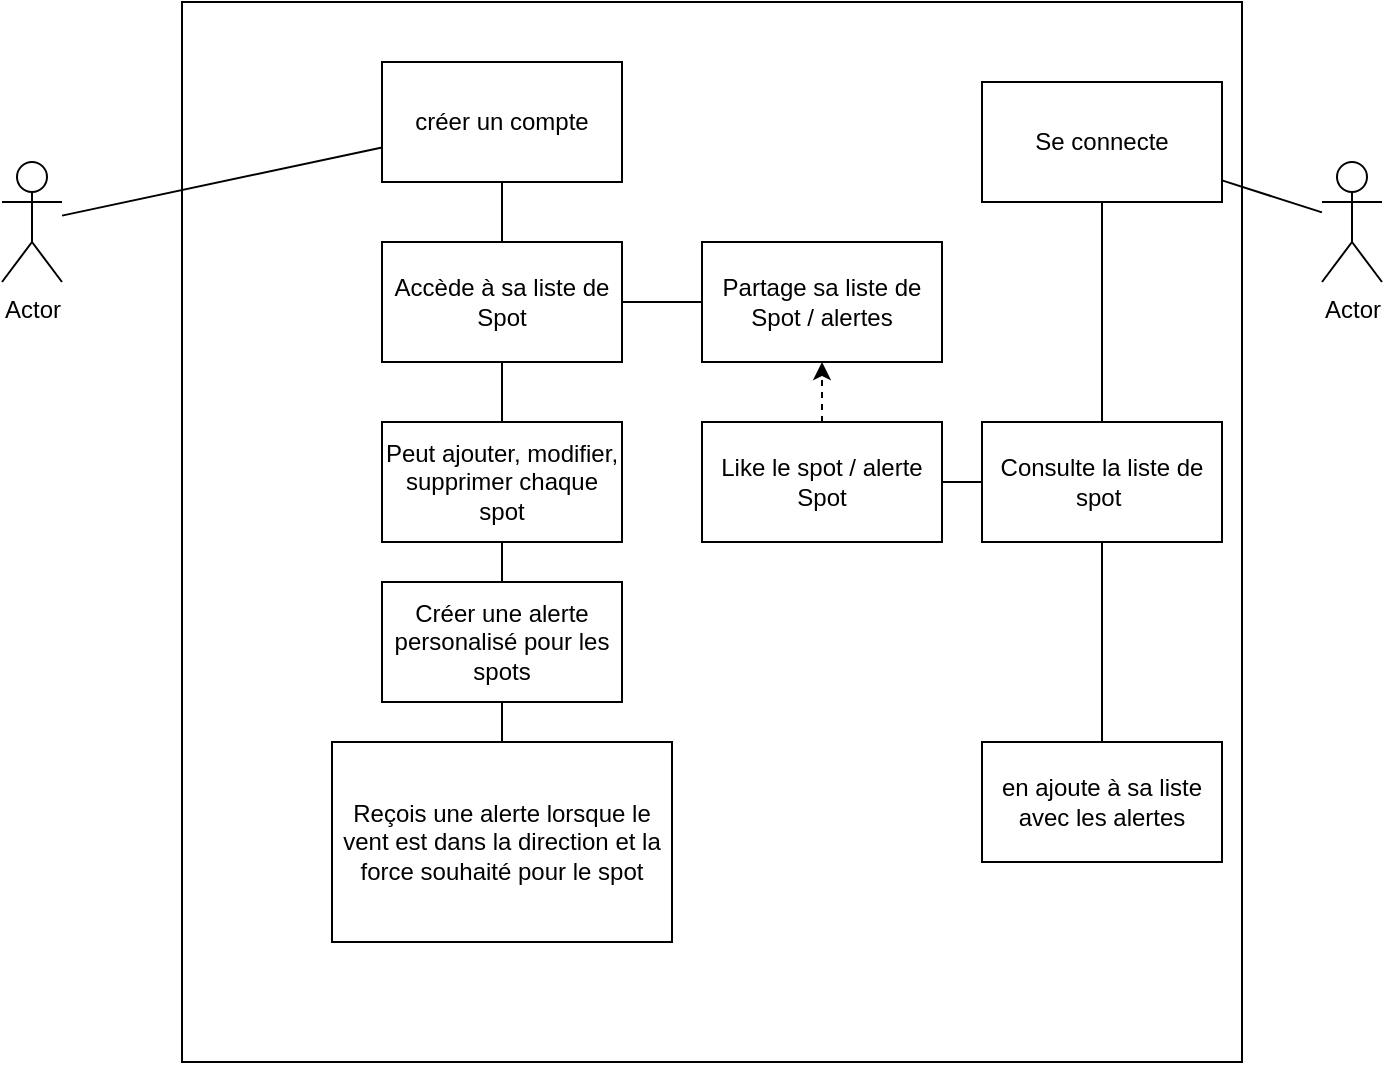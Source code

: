 <mxfile>
    <diagram id="zJZKjQYFFGVxGiakTenN" name="Page-1">
        <mxGraphModel dx="1047" dy="648" grid="1" gridSize="10" guides="1" tooltips="1" connect="1" arrows="1" fold="1" page="1" pageScale="1" pageWidth="827" pageHeight="1169" math="0" shadow="0">
            <root>
                <mxCell id="0"/>
                <mxCell id="1" parent="0"/>
                <mxCell id="2" value="Actor" style="shape=umlActor;verticalLabelPosition=bottom;verticalAlign=top;html=1;outlineConnect=0;" parent="1" vertex="1">
                    <mxGeometry x="110" y="180" width="30" height="60" as="geometry"/>
                </mxCell>
                <mxCell id="3" value="" style="whiteSpace=wrap;html=1;aspect=fixed;" parent="1" vertex="1">
                    <mxGeometry x="200" y="100" width="530" height="530" as="geometry"/>
                </mxCell>
                <mxCell id="12" style="edgeStyle=none;html=1;endArrow=none;endFill=0;" edge="1" parent="1" source="4" target="2">
                    <mxGeometry relative="1" as="geometry"/>
                </mxCell>
                <mxCell id="13" style="edgeStyle=none;html=1;endArrow=none;endFill=0;" edge="1" parent="1" source="4" target="5">
                    <mxGeometry relative="1" as="geometry"/>
                </mxCell>
                <mxCell id="4" value="créer un compte" style="rounded=0;whiteSpace=wrap;html=1;" parent="1" vertex="1">
                    <mxGeometry x="300" y="130" width="120" height="60" as="geometry"/>
                </mxCell>
                <mxCell id="14" style="edgeStyle=none;html=1;endArrow=none;endFill=0;" edge="1" parent="1" source="5" target="6">
                    <mxGeometry relative="1" as="geometry"/>
                </mxCell>
                <mxCell id="16" style="edgeStyle=none;html=1;endArrow=none;endFill=0;" edge="1" parent="1" source="5" target="8">
                    <mxGeometry relative="1" as="geometry"/>
                </mxCell>
                <mxCell id="5" value="Accède à sa liste de Spot" style="rounded=0;whiteSpace=wrap;html=1;" parent="1" vertex="1">
                    <mxGeometry x="300" y="220" width="120" height="60" as="geometry"/>
                </mxCell>
                <mxCell id="15" style="edgeStyle=none;html=1;endArrow=none;endFill=0;startArrow=none;" edge="1" parent="1" source="19" target="7">
                    <mxGeometry relative="1" as="geometry"/>
                </mxCell>
                <mxCell id="6" value="Peut ajouter, modifier, supprimer chaque spot" style="rounded=0;whiteSpace=wrap;html=1;" parent="1" vertex="1">
                    <mxGeometry x="300" y="310" width="120" height="60" as="geometry"/>
                </mxCell>
                <mxCell id="7" value="Reçois une alerte lorsque le vent est dans la direction et la force souhaité pour le spot" style="rounded=0;whiteSpace=wrap;html=1;" parent="1" vertex="1">
                    <mxGeometry x="275" y="470" width="170" height="100" as="geometry"/>
                </mxCell>
                <mxCell id="8" value="Partage sa liste de Spot / alertes" style="rounded=0;whiteSpace=wrap;html=1;" parent="1" vertex="1">
                    <mxGeometry x="460" y="220" width="120" height="60" as="geometry"/>
                </mxCell>
                <mxCell id="9" value="Actor" style="shape=umlActor;verticalLabelPosition=bottom;verticalAlign=top;html=1;outlineConnect=0;" vertex="1" parent="1">
                    <mxGeometry x="770" y="180" width="30" height="60" as="geometry"/>
                </mxCell>
                <mxCell id="23" style="edgeStyle=none;html=1;endArrow=none;endFill=0;" edge="1" parent="1" source="17" target="9">
                    <mxGeometry relative="1" as="geometry"/>
                </mxCell>
                <mxCell id="24" style="edgeStyle=none;html=1;endArrow=none;endFill=0;" edge="1" parent="1" source="17" target="18">
                    <mxGeometry relative="1" as="geometry"/>
                </mxCell>
                <mxCell id="17" value="Se connecte" style="rounded=0;whiteSpace=wrap;html=1;" vertex="1" parent="1">
                    <mxGeometry x="600" y="140" width="120" height="60" as="geometry"/>
                </mxCell>
                <mxCell id="25" style="edgeStyle=none;html=1;endArrow=none;endFill=0;" edge="1" parent="1" source="18" target="22">
                    <mxGeometry relative="1" as="geometry"/>
                </mxCell>
                <mxCell id="26" style="edgeStyle=none;html=1;endArrow=none;endFill=0;" edge="1" parent="1" source="18" target="21">
                    <mxGeometry relative="1" as="geometry"/>
                </mxCell>
                <mxCell id="18" value="Consulte la liste de spot&amp;nbsp;" style="rounded=0;whiteSpace=wrap;html=1;" vertex="1" parent="1">
                    <mxGeometry x="600" y="310" width="120" height="60" as="geometry"/>
                </mxCell>
                <mxCell id="20" value="" style="edgeStyle=none;html=1;endArrow=none;endFill=0;" edge="1" parent="1" source="6" target="19">
                    <mxGeometry relative="1" as="geometry">
                        <mxPoint x="360" y="370" as="sourcePoint"/>
                        <mxPoint x="360" y="450" as="targetPoint"/>
                    </mxGeometry>
                </mxCell>
                <mxCell id="19" value="Créer une alerte personalisé pour les spots" style="rounded=0;whiteSpace=wrap;html=1;" vertex="1" parent="1">
                    <mxGeometry x="300" y="390" width="120" height="60" as="geometry"/>
                </mxCell>
                <mxCell id="21" value="en ajoute à sa liste avec les alertes" style="rounded=0;whiteSpace=wrap;html=1;" vertex="1" parent="1">
                    <mxGeometry x="600" y="470" width="120" height="60" as="geometry"/>
                </mxCell>
                <mxCell id="27" style="edgeStyle=none;html=1;endArrow=classic;endFill=1;dashed=1;" edge="1" parent="1" source="22" target="8">
                    <mxGeometry relative="1" as="geometry"/>
                </mxCell>
                <mxCell id="22" value="Like le spot / alerte Spot" style="rounded=0;whiteSpace=wrap;html=1;" vertex="1" parent="1">
                    <mxGeometry x="460" y="310" width="120" height="60" as="geometry"/>
                </mxCell>
            </root>
        </mxGraphModel>
    </diagram>
</mxfile>